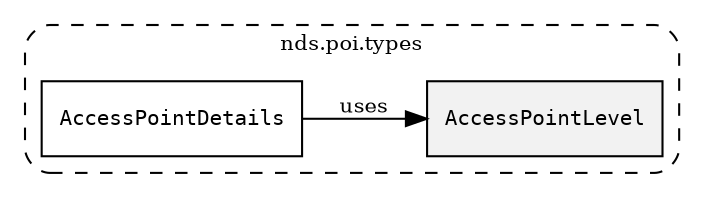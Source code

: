 /**
 * This dot file creates symbol collaboration diagram for AccessPointLevel.
 */
digraph ZSERIO
{
    node [shape=box, fontsize=10];
    rankdir="LR";
    fontsize=10;
    tooltip="AccessPointLevel collaboration diagram";

    subgraph "cluster_nds.poi.types"
    {
        style="dashed, rounded";
        label="nds.poi.types";
        tooltip="Package nds.poi.types";
        href="../../../content/packages/nds.poi.types.html#Package-nds-poi-types";
        target="_parent";

        "AccessPointLevel" [style="filled", fillcolor="#0000000D", target="_parent", label=<<font face="monospace"><table align="center" border="0" cellspacing="0" cellpadding="0"><tr><td href="../../../content/packages/nds.poi.types.html#Enum-AccessPointLevel" title="Enum defined in nds.poi.types">AccessPointLevel</td></tr></table></font>>];
        "AccessPointDetails" [target="_parent", label=<<font face="monospace"><table align="center" border="0" cellspacing="0" cellpadding="0"><tr><td href="../../../content/packages/nds.poi.types.html#Structure-AccessPointDetails" title="Structure defined in nds.poi.types">AccessPointDetails</td></tr></table></font>>];
    }

    "AccessPointDetails" -> "AccessPointLevel" [label="uses", fontsize=10];
}
